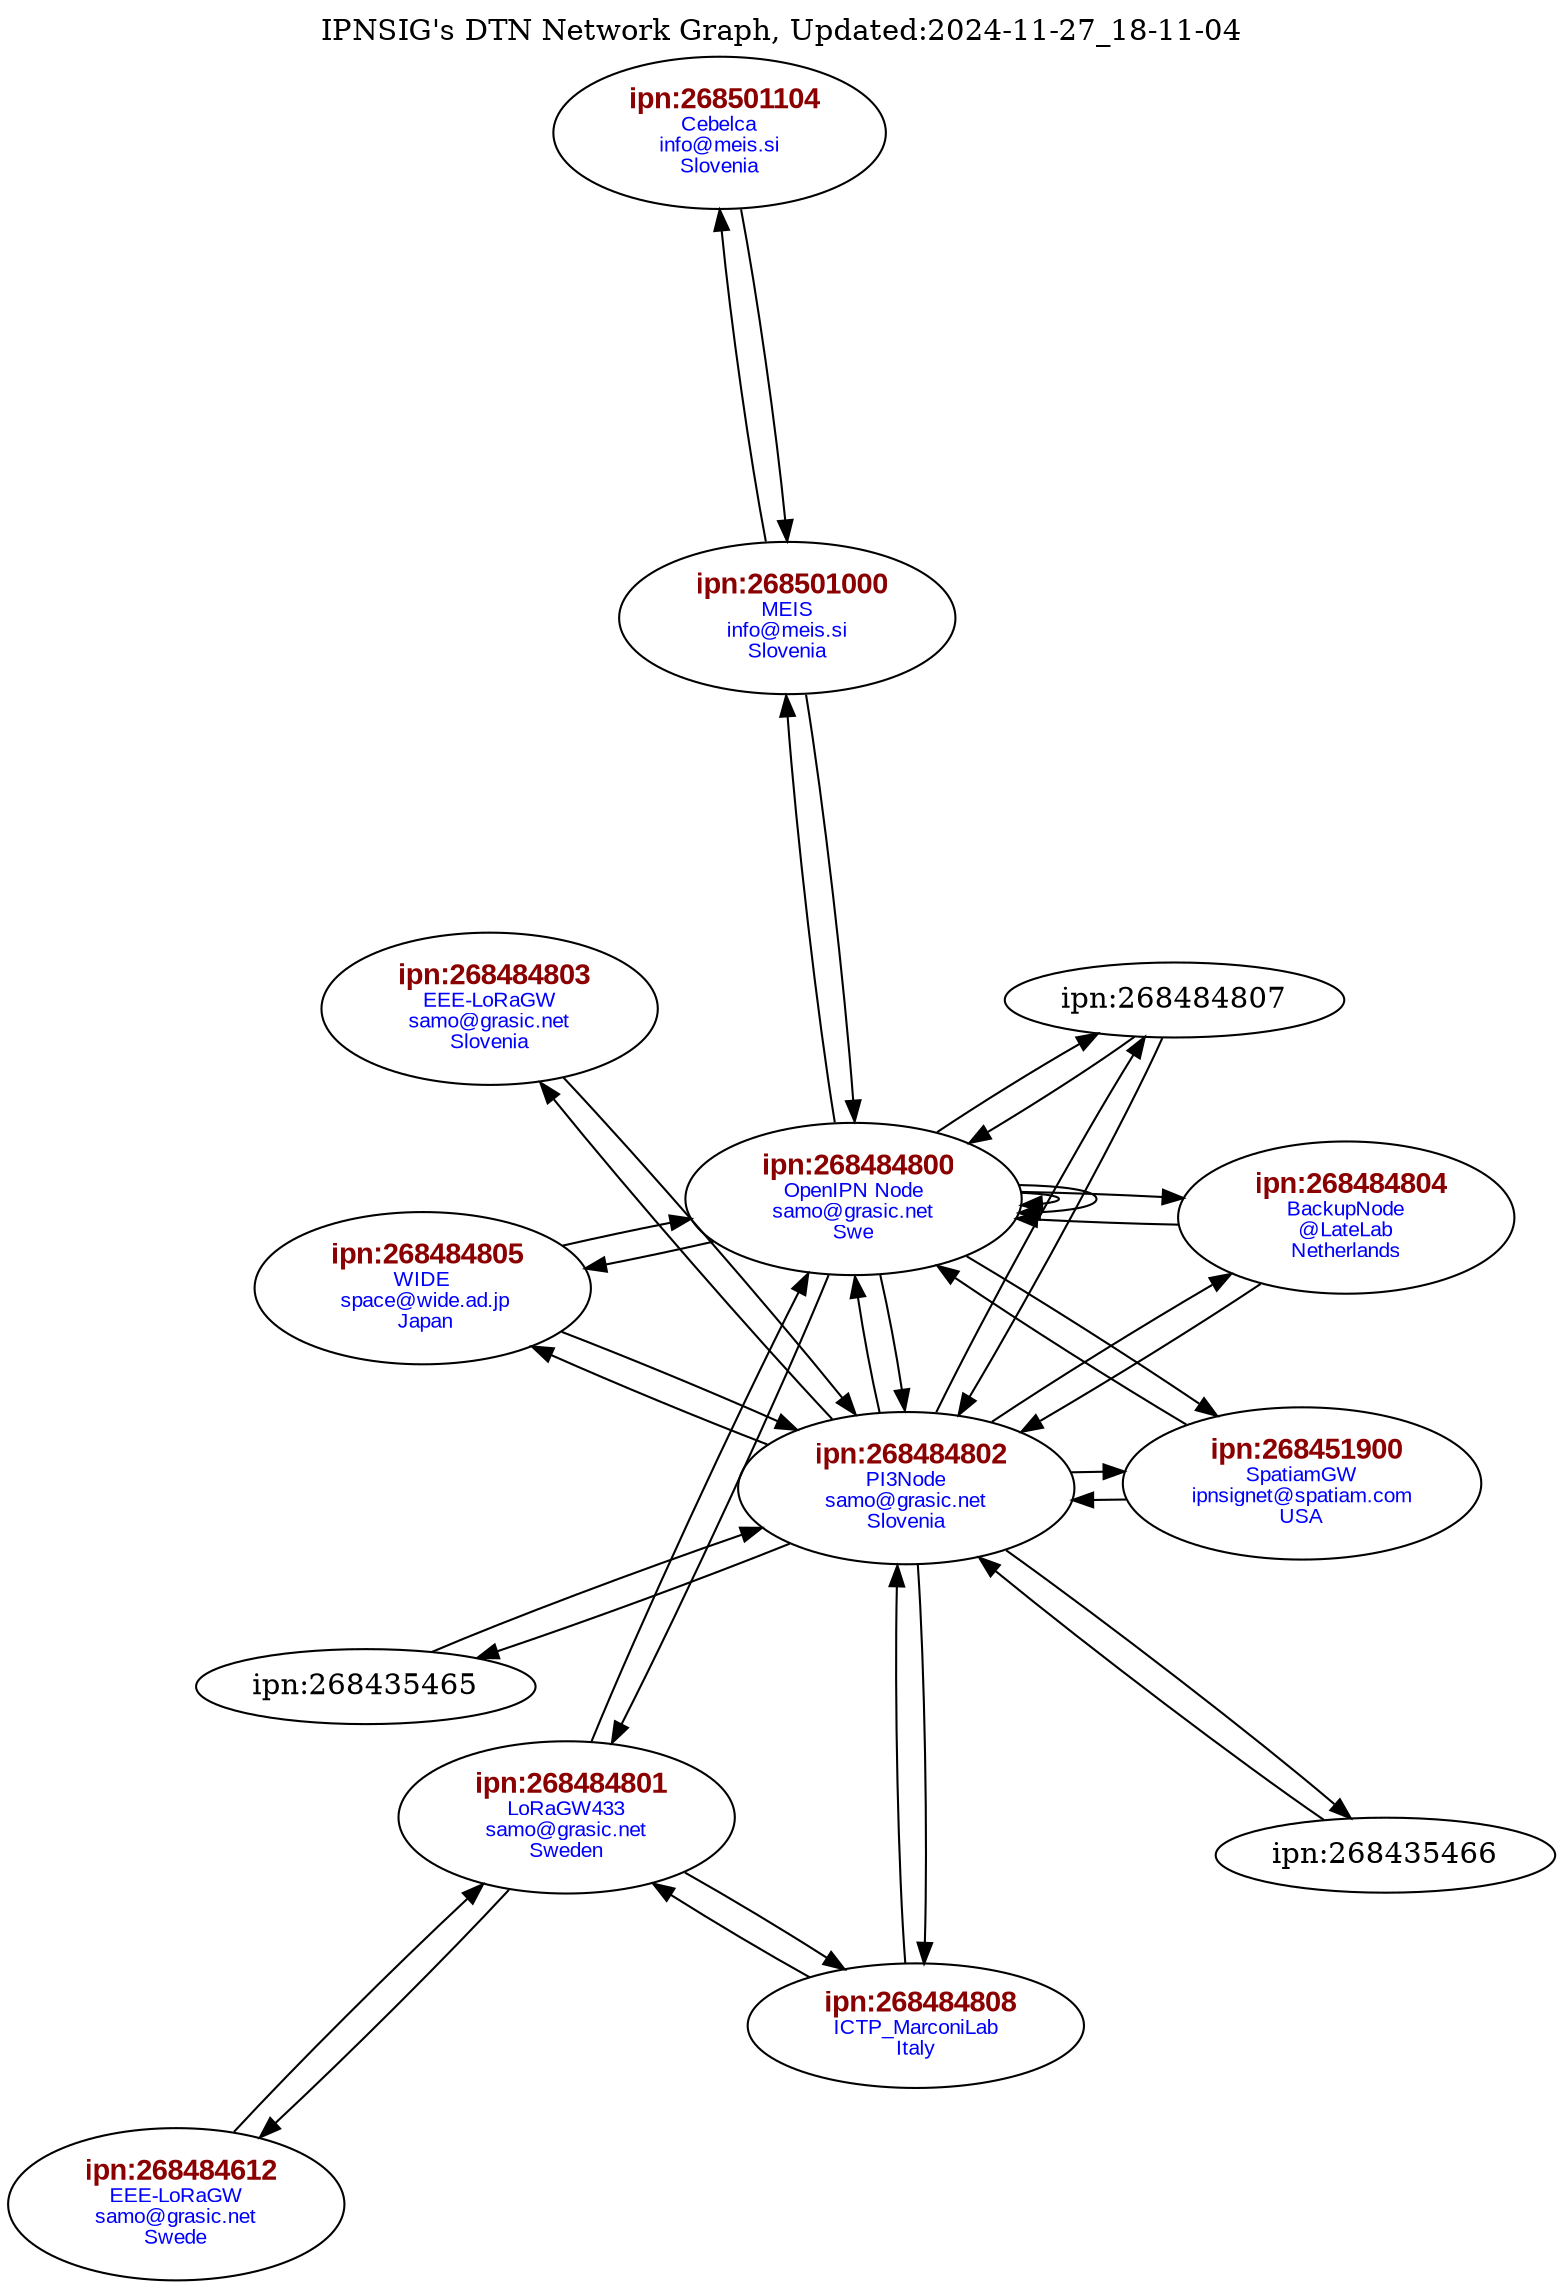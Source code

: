digraph G { layout=neato; overlap=false;
"ipn:268484801" [label=< <FONT POINT-SIZE="14" FACE="Arial" COLOR="darkred"><B>ipn:268484801</B></FONT><BR/><FONT POINT-SIZE="10" FACE="Arial" COLOR="blue">LoRaGW433<br/>samo&#64;grasic&#46;net<br/>Sweden</FONT>>];
"ipn:268484804" [label=< <FONT POINT-SIZE="14" FACE="Arial" COLOR="darkred"><B>ipn:268484804</B></FONT><BR/><FONT POINT-SIZE="10" FACE="Arial" COLOR="blue">BackupNode<br/>&#64;LateLab<br/>Netherlands</FONT>>];
"ipn:268484802" [label=< <FONT POINT-SIZE="14" FACE="Arial" COLOR="darkred"><B>ipn:268484802</B></FONT><BR/><FONT POINT-SIZE="10" FACE="Arial" COLOR="blue">PI3Node<br/>samo&#64;grasic&#46;net<br/>Slovenia</FONT>>];
"ipn:268484803" [label=< <FONT POINT-SIZE="14" FACE="Arial" COLOR="darkred"><B>ipn:268484803</B></FONT><BR/><FONT POINT-SIZE="10" FACE="Arial" COLOR="blue">EEE-LoRaGW<br/>samo&#64;grasic&#46;net<br/>Slovenia</FONT>>];
"ipn:268501000" [label=< <FONT POINT-SIZE="14" FACE="Arial" COLOR="darkred"><B>ipn:268501000</B></FONT><BR/><FONT POINT-SIZE="10" FACE="Arial" COLOR="blue">MEIS<br/>info&#64;meis&#46;si<br/>Slovenia</FONT>>];
"ipn:268501104" [label=< <FONT POINT-SIZE="14" FACE="Arial" COLOR="darkred"><B>ipn:268501104</B></FONT><BR/><FONT POINT-SIZE="10" FACE="Arial" COLOR="blue">Cebelca<br/>info&#64;meis&#46;si<br/>Slovenia</FONT>>];
"ipn:268484808" [label=< <FONT POINT-SIZE="14" FACE="Arial" COLOR="darkred"><B>ipn:268484808</B></FONT><BR/><FONT POINT-SIZE="10" FACE="Arial" COLOR="blue">ICTP_MarconiLab<br/>Italy</FONT>>];
"ipn:268451900" [label=< <FONT POINT-SIZE="14" FACE="Arial" COLOR="darkred"><B>ipn:268451900</B></FONT><BR/><FONT POINT-SIZE="10" FACE="Arial" COLOR="blue">SpatiamGW<br/>ipnsignet&#64;spatiam&#46;com<br/>USA</FONT>>];
"ipn:268484805" [label=< <FONT POINT-SIZE="14" FACE="Arial" COLOR="darkred"><B>ipn:268484805</B></FONT><BR/><FONT POINT-SIZE="10" FACE="Arial" COLOR="blue">WIDE<br/> space&#64;wide&#46;ad&#46;jp<br/> Japan</FONT>>];
"ipn:268484612" [label=< <FONT POINT-SIZE="14" FACE="Arial" COLOR="darkred"><B>ipn:268484612</B></FONT><BR/><FONT POINT-SIZE="10" FACE="Arial" COLOR="blue">EEE-LoRaGW<br/>samo&#64;grasic&#46;net<br/>Swede</FONT>>];
"ipn:268484800" [label=< <FONT POINT-SIZE="14" FACE="Arial" COLOR="darkred"><B>ipn:268484800</B></FONT><BR/><FONT POINT-SIZE="10" FACE="Arial" COLOR="blue">OpenIPN Node<br/>samo&#64;grasic&#46;net<br/>Swe</FONT>>];
"ipn:268435465" -> "ipn:268484802"
"ipn:268435466" -> "ipn:268484802"
"ipn:268451900" -> "ipn:268484800"
"ipn:268451900" -> "ipn:268484802"
"ipn:268484612" -> "ipn:268484801"
"ipn:268484800" -> "ipn:268451900"
"ipn:268484800" -> "ipn:268484800"
"ipn:268484800" -> "ipn:268484800"
"ipn:268484800" -> "ipn:268484801"
"ipn:268484800" -> "ipn:268484802"
"ipn:268484800" -> "ipn:268484804"
"ipn:268484800" -> "ipn:268484805"
"ipn:268484800" -> "ipn:268484807"
"ipn:268484800" -> "ipn:268501000"
"ipn:268484801" -> "ipn:268484612"
"ipn:268484801" -> "ipn:268484800"
"ipn:268484801" -> "ipn:268484808"
"ipn:268484802" -> "ipn:268435465"
"ipn:268484802" -> "ipn:268435466"
"ipn:268484802" -> "ipn:268451900"
"ipn:268484802" -> "ipn:268484800"
"ipn:268484802" -> "ipn:268484803"
"ipn:268484802" -> "ipn:268484804"
"ipn:268484802" -> "ipn:268484805"
"ipn:268484802" -> "ipn:268484807"
"ipn:268484802" -> "ipn:268484808"
"ipn:268484803" -> "ipn:268484802"
"ipn:268484804" -> "ipn:268484800"
"ipn:268484804" -> "ipn:268484802"
"ipn:268484805" -> "ipn:268484800"
"ipn:268484805" -> "ipn:268484802"
"ipn:268484807" -> "ipn:268484800"
"ipn:268484807" -> "ipn:268484802"
"ipn:268484808" -> "ipn:268484801"
"ipn:268484808" -> "ipn:268484802"
"ipn:268501000" -> "ipn:268484800"
"ipn:268501000" -> "ipn:268501104"
"ipn:268501104" -> "ipn:268501000"
labelloc="t"; label="IPNSIG's DTN Network Graph, Updated:2024-11-27_18-11-04"}
